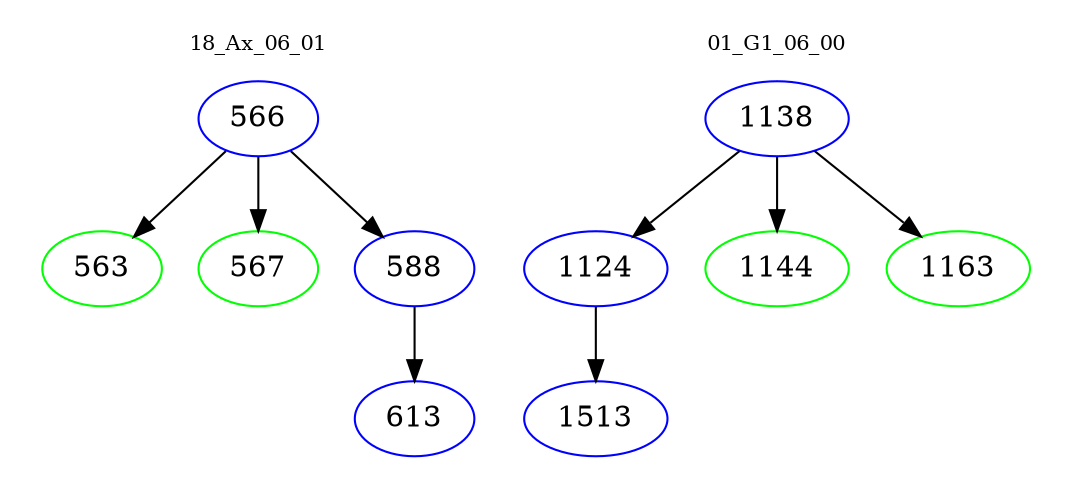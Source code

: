 digraph{
subgraph cluster_0 {
color = white
label = "18_Ax_06_01";
fontsize=10;
T0_566 [label="566", color="blue"]
T0_566 -> T0_563 [color="black"]
T0_563 [label="563", color="green"]
T0_566 -> T0_567 [color="black"]
T0_567 [label="567", color="green"]
T0_566 -> T0_588 [color="black"]
T0_588 [label="588", color="blue"]
T0_588 -> T0_613 [color="black"]
T0_613 [label="613", color="blue"]
}
subgraph cluster_1 {
color = white
label = "01_G1_06_00";
fontsize=10;
T1_1138 [label="1138", color="blue"]
T1_1138 -> T1_1124 [color="black"]
T1_1124 [label="1124", color="blue"]
T1_1124 -> T1_1513 [color="black"]
T1_1513 [label="1513", color="blue"]
T1_1138 -> T1_1144 [color="black"]
T1_1144 [label="1144", color="green"]
T1_1138 -> T1_1163 [color="black"]
T1_1163 [label="1163", color="green"]
}
}
